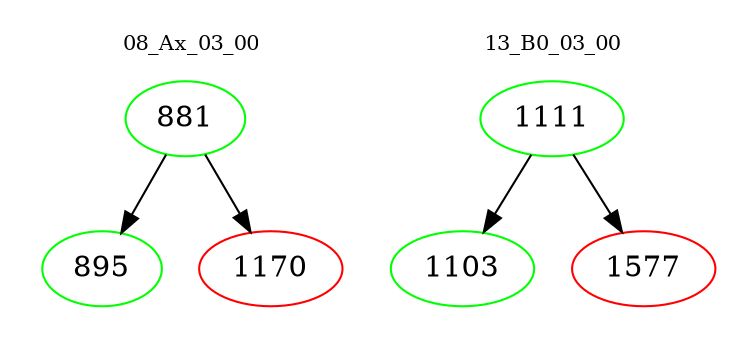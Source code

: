 digraph{
subgraph cluster_0 {
color = white
label = "08_Ax_03_00";
fontsize=10;
T0_881 [label="881", color="green"]
T0_881 -> T0_895 [color="black"]
T0_895 [label="895", color="green"]
T0_881 -> T0_1170 [color="black"]
T0_1170 [label="1170", color="red"]
}
subgraph cluster_1 {
color = white
label = "13_B0_03_00";
fontsize=10;
T1_1111 [label="1111", color="green"]
T1_1111 -> T1_1103 [color="black"]
T1_1103 [label="1103", color="green"]
T1_1111 -> T1_1577 [color="black"]
T1_1577 [label="1577", color="red"]
}
}
